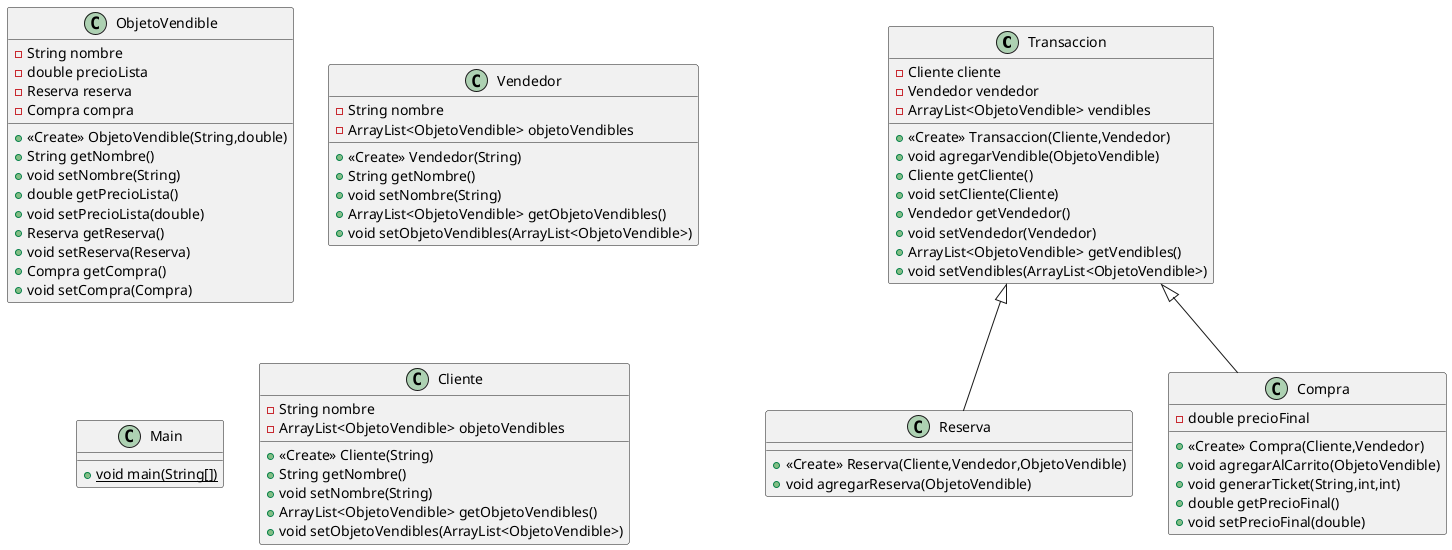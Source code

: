 @startuml
class Transaccion {
- Cliente cliente
- Vendedor vendedor
- ArrayList<ObjetoVendible> vendibles
+ <<Create>> Transaccion(Cliente,Vendedor)
+ void agregarVendible(ObjetoVendible)
+ Cliente getCliente()
+ void setCliente(Cliente)
+ Vendedor getVendedor()
+ void setVendedor(Vendedor)
+ ArrayList<ObjetoVendible> getVendibles()
+ void setVendibles(ArrayList<ObjetoVendible>)
}
class ObjetoVendible {
- String nombre
- double precioLista
- Reserva reserva
- Compra compra
+ <<Create>> ObjetoVendible(String,double)
+ String getNombre()
+ void setNombre(String)
+ double getPrecioLista()
+ void setPrecioLista(double)
+ Reserva getReserva()
+ void setReserva(Reserva)
+ Compra getCompra()
+ void setCompra(Compra)
}
class Reserva {
+ <<Create>> Reserva(Cliente,Vendedor,ObjetoVendible)
+ void agregarReserva(ObjetoVendible)
}
class Vendedor {
- String nombre
- ArrayList<ObjetoVendible> objetoVendibles
+ <<Create>> Vendedor(String)
+ String getNombre()
+ void setNombre(String)
+ ArrayList<ObjetoVendible> getObjetoVendibles()
+ void setObjetoVendibles(ArrayList<ObjetoVendible>)
}
class Compra {
- double precioFinal
+ <<Create>> Compra(Cliente,Vendedor)
+ void agregarAlCarrito(ObjetoVendible)
+ void generarTicket(String,int,int)
+ double getPrecioFinal()
+ void setPrecioFinal(double)
}
class Main {
+ {static} void main(String[])
}
class Cliente {
- String nombre
- ArrayList<ObjetoVendible> objetoVendibles
+ <<Create>> Cliente(String)
+ String getNombre()
+ void setNombre(String)
+ ArrayList<ObjetoVendible> getObjetoVendibles()
+ void setObjetoVendibles(ArrayList<ObjetoVendible>)
}


Transaccion <|-- Reserva
Transaccion <|-- Compra
@enduml